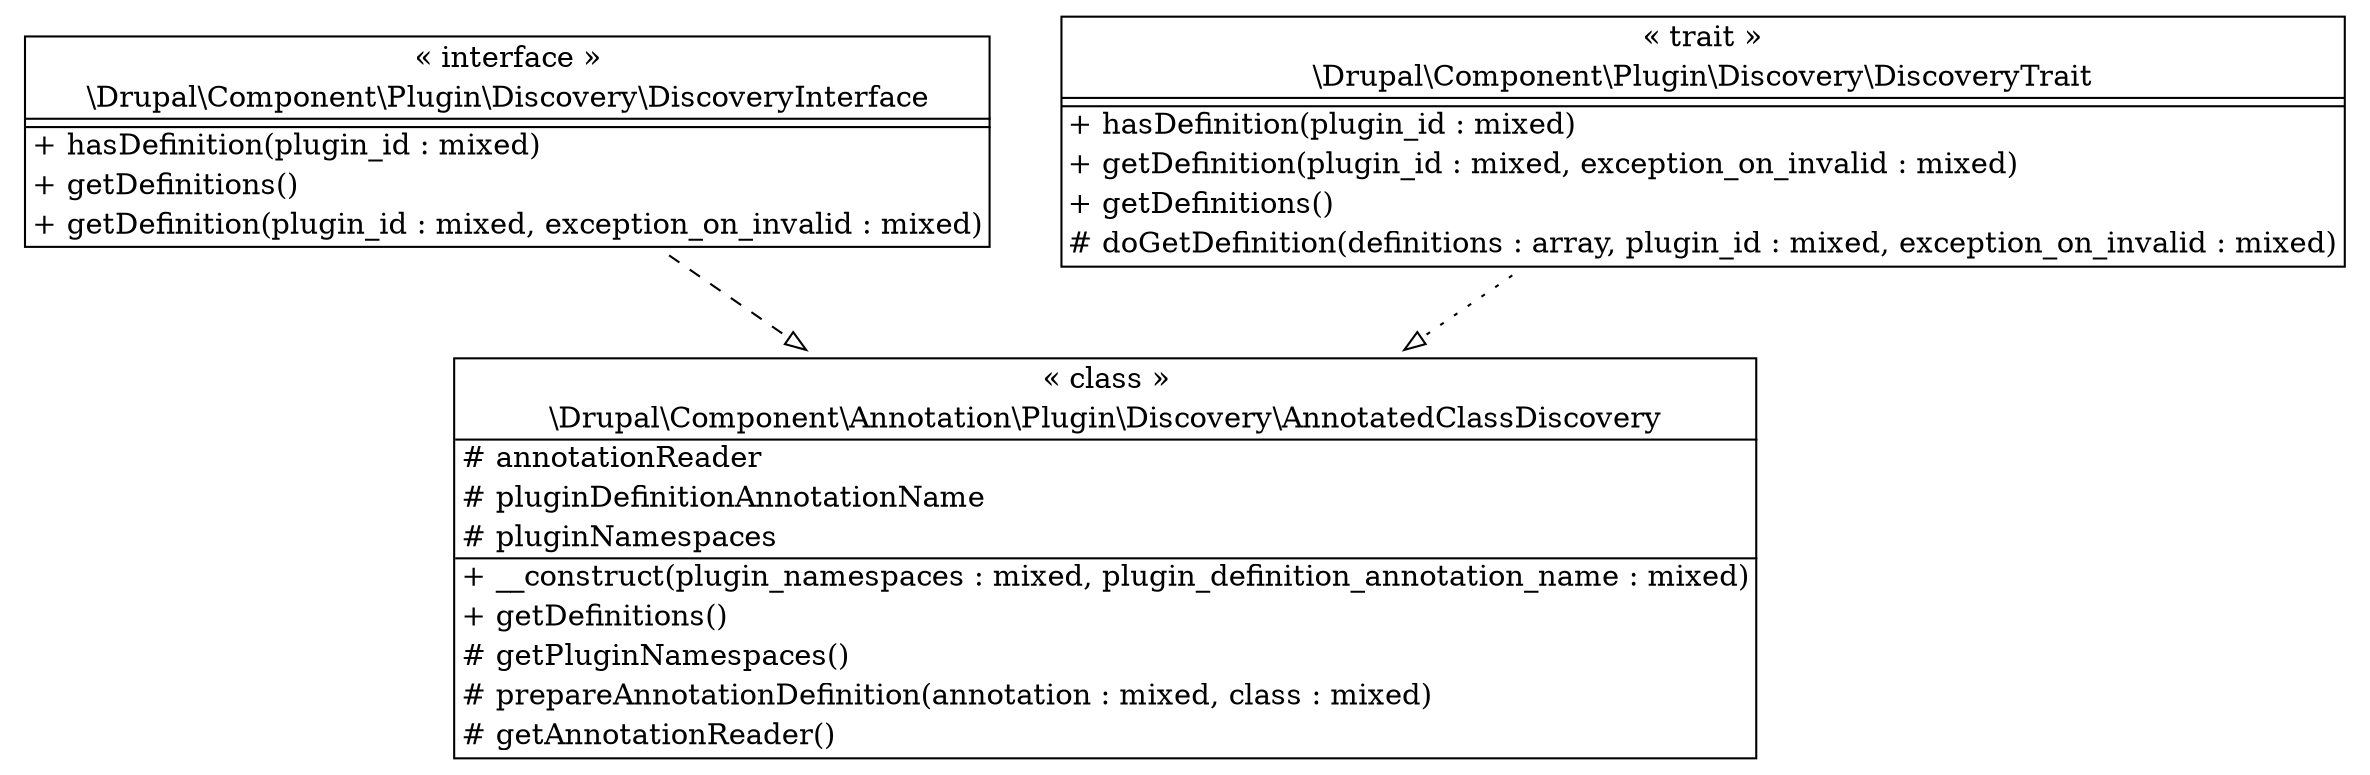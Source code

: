 digraph "Class Diagram" {
  node [shape=plaintext]
  "\\Drupal\\Component\\Annotation\\Plugin\\Discovery\\AnnotatedClassDiscovery" [
    label=<
<table border="1" cellpadding="2" cellspacing="0" cellborder="0">
<tr><td align="center">&laquo; class &raquo;</td></tr>
<tr><td align="center" title="class AnnotatedClassDiscovery">\\Drupal\\Component\\Annotation\\Plugin\\Discovery\\AnnotatedClassDiscovery</td></tr><hr />
<tr><td align="left" title="protected annotationReader"># annotationReader</td></tr>
<tr><td align="left" title="protected pluginDefinitionAnnotationName"># pluginDefinitionAnnotationName</td></tr>
<tr><td align="left" title="protected pluginNamespaces"># pluginNamespaces</td></tr>
<hr />
<tr><td align="left" title="public __construct">+ __construct(plugin_namespaces : mixed, plugin_definition_annotation_name : mixed)</td></tr>
<tr><td align="left" title="public getDefinitions">+ getDefinitions()</td></tr>
<tr><td align="left" title="protected getPluginNamespaces"># getPluginNamespaces()</td></tr>
<tr><td align="left" title="protected prepareAnnotationDefinition"># prepareAnnotationDefinition(annotation : mixed, class : mixed)</td></tr>
<tr><td align="left" title="protected getAnnotationReader"># getAnnotationReader()</td></tr>
</table>
  >
  ];
  "\\Drupal\\Component\\Plugin\\Discovery\\DiscoveryInterface" [
    label=<
<table border="1" cellpadding="2" cellspacing="0" cellborder="0">
<tr><td align="center">&laquo; interface &raquo;</td></tr>
<tr><td align="center" title="interface DiscoveryInterface">\\Drupal\\Component\\Plugin\\Discovery\\DiscoveryInterface</td></tr><hr />
<tr><td></td></tr>
<hr />
<tr><td align="left" title="public hasDefinition">+ hasDefinition(plugin_id : mixed)</td></tr>
<tr><td align="left" title="public getDefinitions">+ getDefinitions()</td></tr>
<tr><td align="left" title="public getDefinition">+ getDefinition(plugin_id : mixed, exception_on_invalid : mixed)</td></tr>
</table>
  >
  ];
  "\\Drupal\\Component\\Plugin\\Discovery\\DiscoveryTrait" [
    label=<
<table border="1" cellpadding="2" cellspacing="0" cellborder="0">
<tr><td align="center">&laquo; trait &raquo;</td></tr>
<tr><td align="center" title="trait DiscoveryTrait">\\Drupal\\Component\\Plugin\\Discovery\\DiscoveryTrait</td></tr><hr />
<tr><td></td></tr>
<hr />
<tr><td align="left" title="public hasDefinition">+ hasDefinition(plugin_id : mixed)</td></tr>
<tr><td align="left" title="public getDefinition">+ getDefinition(plugin_id : mixed, exception_on_invalid : mixed)</td></tr>
<tr><td align="left" title="public getDefinitions">+ getDefinitions()</td></tr>
<tr><td align="left" title="protected doGetDefinition"># doGetDefinition(definitions : array, plugin_id : mixed, exception_on_invalid : mixed)</td></tr>
</table>
  >
  ];
"\\Drupal\\Component\\Plugin\\Discovery\\DiscoveryInterface" -> "\\Drupal\\Component\\Annotation\\Plugin\\Discovery\\AnnotatedClassDiscovery" [arrowhead="empty" style="dashed"];

"\\Drupal\\Component\\Plugin\\Discovery\\DiscoveryTrait" -> "\\Drupal\\Component\\Annotation\\Plugin\\Discovery\\AnnotatedClassDiscovery" [arrowhead="empty" style="dotted"];

}